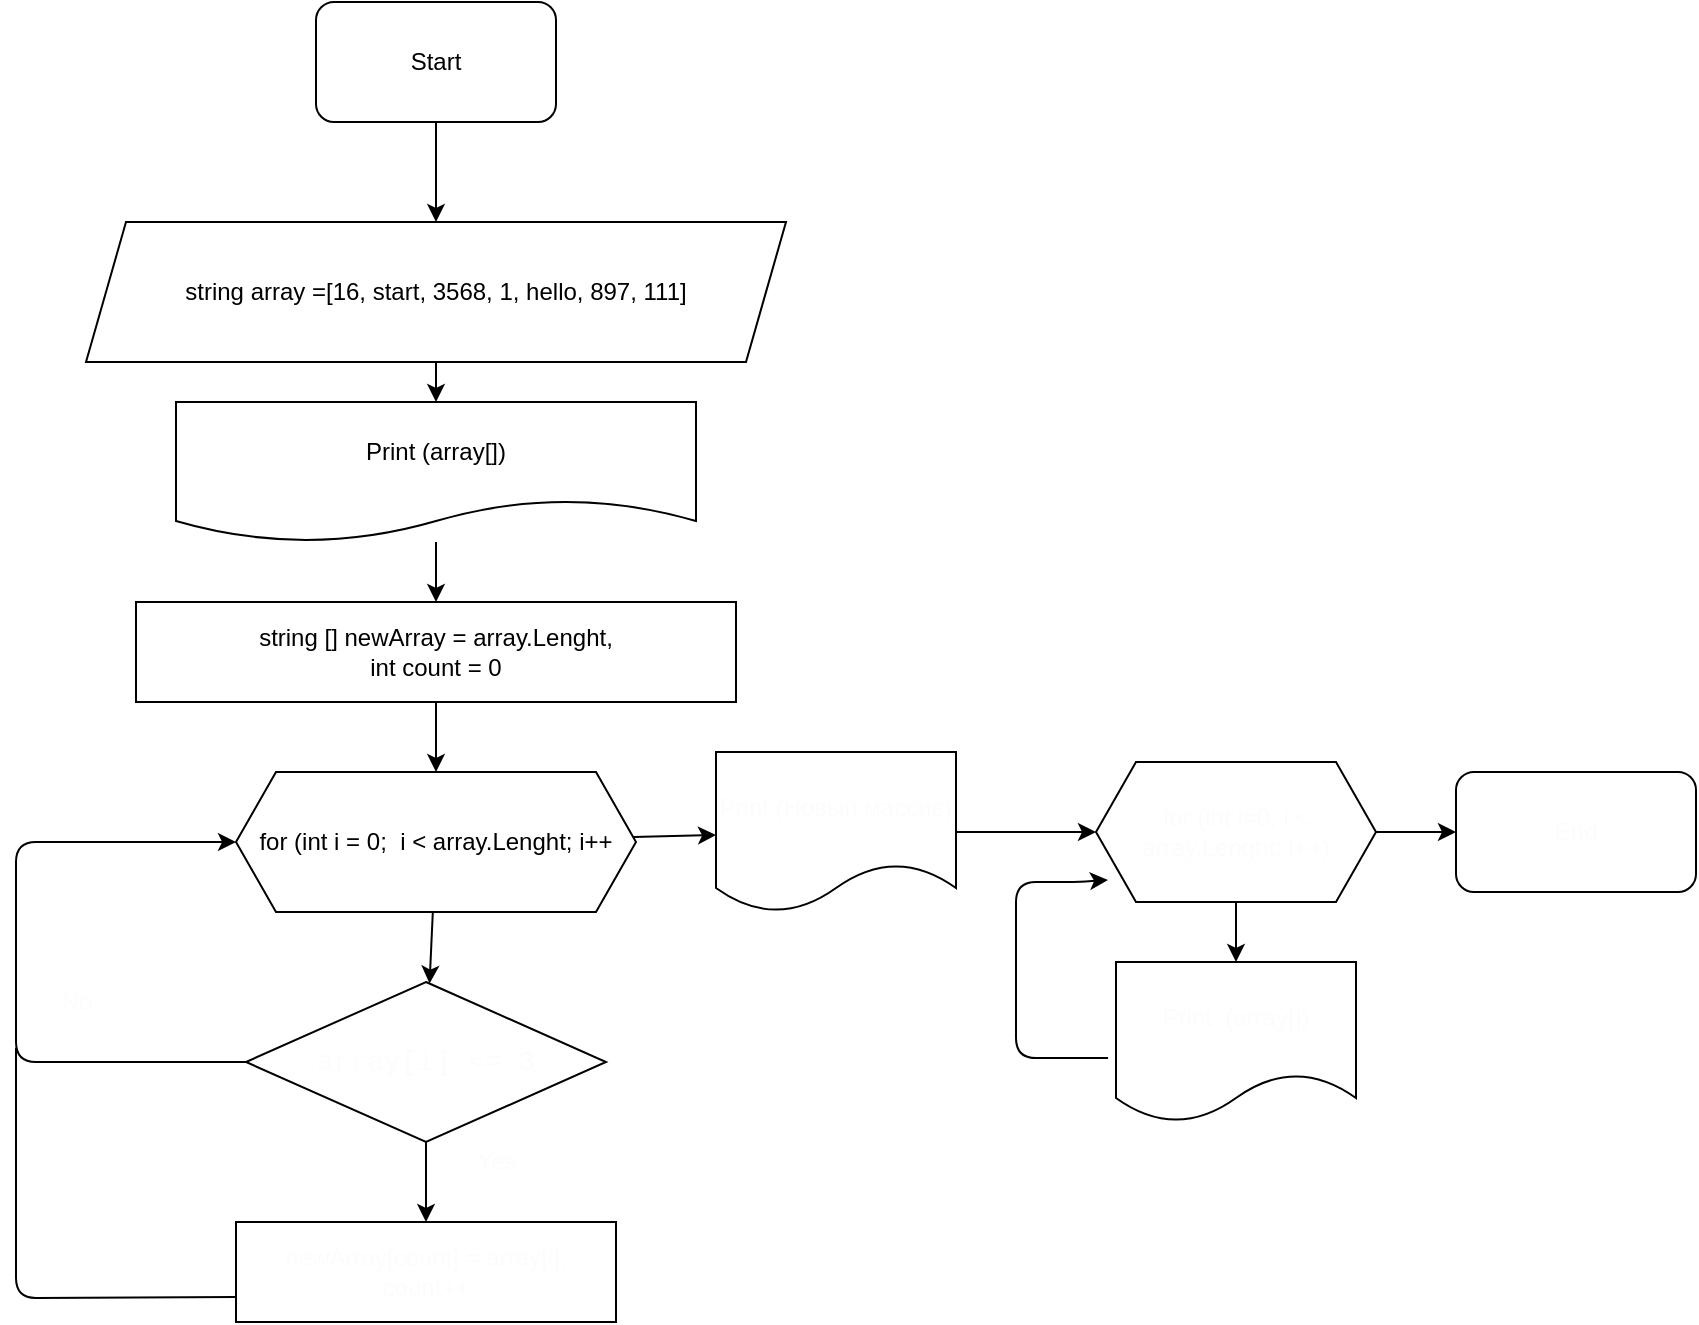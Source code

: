<mxfile>
    <diagram id="sO_cSAwwtLBTQHnpOOJO" name="Страница 1">
        <mxGraphModel dx="1118" dy="782" grid="1" gridSize="10" guides="1" tooltips="1" connect="1" arrows="1" fold="1" page="1" pageScale="1" pageWidth="827" pageHeight="1169" math="0" shadow="0">
            <root>
                <mxCell id="0"/>
                <mxCell id="1" parent="0"/>
                <mxCell id="9" value="" style="edgeStyle=none;html=1;" edge="1" parent="1" source="2" target="3">
                    <mxGeometry relative="1" as="geometry"/>
                </mxCell>
                <mxCell id="2" value="Start" style="rounded=1;whiteSpace=wrap;html=1;" vertex="1" parent="1">
                    <mxGeometry x="170" y="40" width="120" height="60" as="geometry"/>
                </mxCell>
                <mxCell id="10" value="" style="edgeStyle=none;html=1;" edge="1" parent="1" source="3" target="4">
                    <mxGeometry relative="1" as="geometry"/>
                </mxCell>
                <mxCell id="3" value="string array =[16, start, 3568, 1, hello, 897, 111]" style="shape=parallelogram;perimeter=parallelogramPerimeter;whiteSpace=wrap;html=1;fixedSize=1;" vertex="1" parent="1">
                    <mxGeometry x="55" y="150" width="350" height="70" as="geometry"/>
                </mxCell>
                <mxCell id="12" value="" style="edgeStyle=none;html=1;" edge="1" parent="1" source="4" target="11">
                    <mxGeometry relative="1" as="geometry"/>
                </mxCell>
                <mxCell id="4" value="Print (array[])" style="shape=document;whiteSpace=wrap;html=1;boundedLbl=1;" vertex="1" parent="1">
                    <mxGeometry x="100" y="240" width="260" height="70" as="geometry"/>
                </mxCell>
                <mxCell id="16" value="" style="edgeStyle=none;html=1;fontColor=#FCFCFC;" edge="1" parent="1" source="11" target="13">
                    <mxGeometry relative="1" as="geometry"/>
                </mxCell>
                <mxCell id="11" value="string [] newArray = array.Lenght,&lt;br&gt;int count = 0" style="rounded=0;whiteSpace=wrap;html=1;" vertex="1" parent="1">
                    <mxGeometry x="80" y="340" width="300" height="50" as="geometry"/>
                </mxCell>
                <mxCell id="17" value="" style="edgeStyle=none;html=1;fontColor=#FCFCFC;" edge="1" parent="1" source="13" target="14">
                    <mxGeometry relative="1" as="geometry"/>
                </mxCell>
                <mxCell id="18" style="edgeStyle=none;html=1;fontColor=#FCFCFC;entryX=0;entryY=0.5;entryDx=0;entryDy=0;exitX=0;exitY=0.5;exitDx=0;exitDy=0;" edge="1" parent="1" source="14" target="13">
                    <mxGeometry relative="1" as="geometry">
                        <mxPoint x="30" y="570" as="targetPoint"/>
                        <Array as="points">
                            <mxPoint x="20" y="570"/>
                            <mxPoint x="20" y="460"/>
                        </Array>
                    </mxGeometry>
                </mxCell>
                <mxCell id="21" value="" style="edgeStyle=none;html=1;fontColor=#FCFCFC;" edge="1" parent="1" source="14" target="20">
                    <mxGeometry relative="1" as="geometry"/>
                </mxCell>
                <mxCell id="14" value="&lt;div style=&quot;font-family: &amp;#34;consolas&amp;#34; , &amp;#34;courier new&amp;#34; , monospace ; font-size: 14px ; line-height: 19px&quot;&gt;&lt;font color=&quot;#fcfcfc&quot; style=&quot;line-height: 1.2&quot;&gt;array[i] &amp;lt;= 3&lt;/font&gt;&lt;/div&gt;" style="rhombus;whiteSpace=wrap;html=1;" vertex="1" parent="1">
                    <mxGeometry x="135" y="530" width="180" height="80" as="geometry"/>
                </mxCell>
                <mxCell id="19" value="No" style="text;html=1;align=center;verticalAlign=middle;resizable=0;points=[];autosize=1;strokeColor=none;fillColor=none;fontColor=#FCFCFC;" vertex="1" parent="1">
                    <mxGeometry x="35" y="530" width="30" height="20" as="geometry"/>
                </mxCell>
                <mxCell id="20" value="newArray[count] = array[i],&lt;br&gt;count++" style="rounded=0;whiteSpace=wrap;html=1;labelBackgroundColor=none;fontColor=#FCFCFC;" vertex="1" parent="1">
                    <mxGeometry x="130" y="650" width="190" height="50" as="geometry"/>
                </mxCell>
                <mxCell id="22" value="Yes" style="text;html=1;align=center;verticalAlign=middle;resizable=0;points=[];autosize=1;strokeColor=none;fillColor=none;fontColor=#FCFCFC;" vertex="1" parent="1">
                    <mxGeometry x="240" y="610" width="40" height="20" as="geometry"/>
                </mxCell>
                <mxCell id="24" value="" style="endArrow=none;html=1;fontColor=#FCFCFC;startArrow=none;" edge="1" parent="1" source="13">
                    <mxGeometry width="50" height="50" relative="1" as="geometry">
                        <mxPoint x="250" y="490" as="sourcePoint"/>
                        <mxPoint x="300" y="440" as="targetPoint"/>
                        <Array as="points"/>
                    </mxGeometry>
                </mxCell>
                <mxCell id="27" value="" style="edgeStyle=none;html=1;fontColor=#FCFCFC;" edge="1" parent="1" source="13" target="26">
                    <mxGeometry relative="1" as="geometry"/>
                </mxCell>
                <mxCell id="13" value="for (int i = 0;&amp;nbsp; i &amp;lt; array.Lenght; i++" style="shape=hexagon;perimeter=hexagonPerimeter2;whiteSpace=wrap;html=1;fixedSize=1;" vertex="1" parent="1">
                    <mxGeometry x="130" y="425" width="200" height="70" as="geometry"/>
                </mxCell>
                <mxCell id="25" value="" style="endArrow=none;html=1;fontColor=#FCFCFC;entryX=0;entryY=0.75;entryDx=0;entryDy=0;" edge="1" parent="1" target="20">
                    <mxGeometry width="50" height="50" relative="1" as="geometry">
                        <mxPoint x="20" y="570" as="sourcePoint"/>
                        <mxPoint x="-55" y="695" as="targetPoint"/>
                        <Array as="points">
                            <mxPoint x="20" y="560"/>
                            <mxPoint x="20" y="630"/>
                            <mxPoint x="20" y="688"/>
                        </Array>
                    </mxGeometry>
                </mxCell>
                <mxCell id="29" value="" style="edgeStyle=none;html=1;fontColor=#FCFCFC;" edge="1" parent="1" source="26" target="28">
                    <mxGeometry relative="1" as="geometry"/>
                </mxCell>
                <mxCell id="26" value="Print (Новый массив)" style="shape=document;whiteSpace=wrap;html=1;boundedLbl=1;labelBackgroundColor=none;fontColor=#FCFCFC;" vertex="1" parent="1">
                    <mxGeometry x="370" y="415" width="120" height="80" as="geometry"/>
                </mxCell>
                <mxCell id="32" value="" style="edgeStyle=none;html=1;fontColor=#FCFCFC;" edge="1" parent="1" source="28" target="31">
                    <mxGeometry relative="1" as="geometry"/>
                </mxCell>
                <mxCell id="35" value="" style="edgeStyle=none;html=1;fontColor=#FCFCFC;" edge="1" parent="1" source="28" target="34">
                    <mxGeometry relative="1" as="geometry"/>
                </mxCell>
                <mxCell id="28" value="for (int i=0; i &amp;lt; array.Lenght; i++)" style="shape=hexagon;perimeter=hexagonPerimeter2;whiteSpace=wrap;html=1;fixedSize=1;labelBackgroundColor=none;fontColor=#FCFCFC;" vertex="1" parent="1">
                    <mxGeometry x="560" y="420" width="140" height="70" as="geometry"/>
                </mxCell>
                <mxCell id="31" value="Print&amp;nbsp; (array[])" style="shape=document;whiteSpace=wrap;html=1;boundedLbl=1;labelBackgroundColor=none;fontColor=#FCFCFC;" vertex="1" parent="1">
                    <mxGeometry x="570" y="520" width="120" height="80" as="geometry"/>
                </mxCell>
                <mxCell id="33" value="" style="endArrow=classic;html=1;fontColor=#FCFCFC;exitX=-0.033;exitY=0.6;exitDx=0;exitDy=0;exitPerimeter=0;" edge="1" parent="1" source="31">
                    <mxGeometry width="50" height="50" relative="1" as="geometry">
                        <mxPoint x="390" y="350" as="sourcePoint"/>
                        <mxPoint x="566" y="479" as="targetPoint"/>
                        <Array as="points">
                            <mxPoint x="520" y="568"/>
                            <mxPoint x="520" y="480"/>
                            <mxPoint x="550" y="480"/>
                        </Array>
                    </mxGeometry>
                </mxCell>
                <mxCell id="34" value="End" style="rounded=1;whiteSpace=wrap;html=1;labelBackgroundColor=none;fontColor=#FCFCFC;" vertex="1" parent="1">
                    <mxGeometry x="740" y="425" width="120" height="60" as="geometry"/>
                </mxCell>
            </root>
        </mxGraphModel>
    </diagram>
</mxfile>